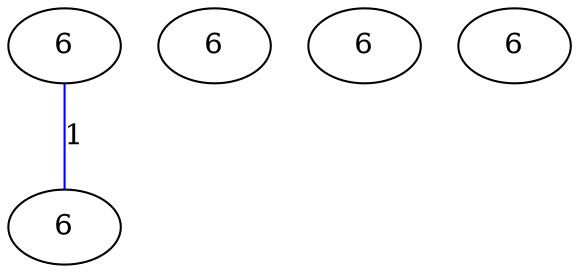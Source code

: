 graph G {
	0 [label="6"];
	1 [label="6"];
	2 [label="6"];
	3 [label="6"];
	4 [label="6"];
	0 -- 1 [label="1", color=blue];
}